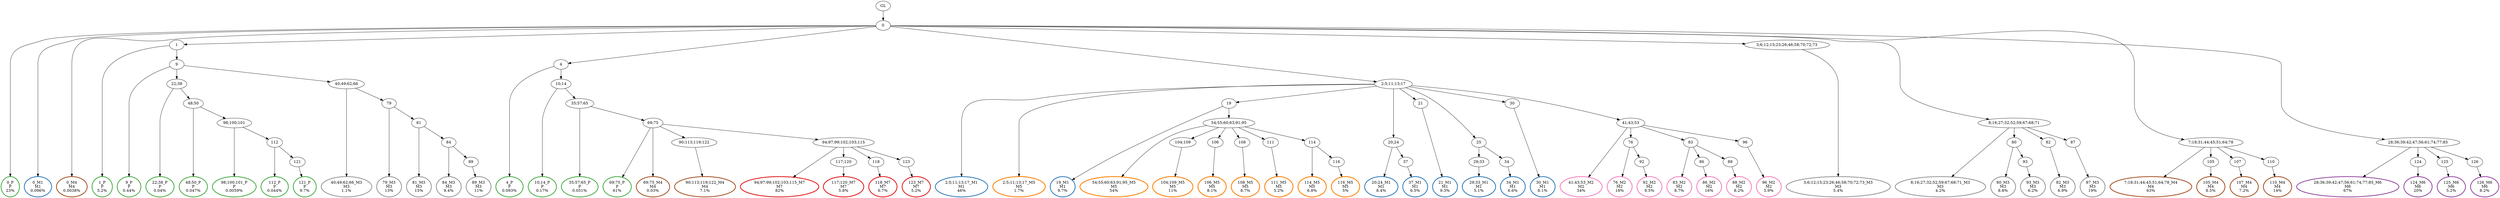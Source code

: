 digraph T {
	{
		rank=same
		119 [penwidth=3,colorscheme=set19,color=3,label="0_P\nP\n23%"]
		117 [penwidth=3,colorscheme=set19,color=3,label="1_P\nP\n5.2%"]
		115 [penwidth=3,colorscheme=set19,color=3,label="9_P\nP\n0.44%"]
		113 [penwidth=3,colorscheme=set19,color=3,label="22;38_P\nP\n0.04%"]
		111 [penwidth=3,colorscheme=set19,color=3,label="48;50_P\nP\n0.047%"]
		109 [penwidth=3,colorscheme=set19,color=3,label="98;100;101_P\nP\n0.0059%"]
		107 [penwidth=3,colorscheme=set19,color=3,label="112_P\nP\n0.044%"]
		105 [penwidth=3,colorscheme=set19,color=3,label="121_P\nP\n9.7%"]
		103 [penwidth=3,colorscheme=set19,color=3,label="4_P\nP\n0.093%"]
		101 [penwidth=3,colorscheme=set19,color=3,label="10;14_P\nP\n0.17%"]
		99 [penwidth=3,colorscheme=set19,color=3,label="35;57;65_P\nP\n0.051%"]
		97 [penwidth=3,colorscheme=set19,color=3,label="69;75_P\nP\n61%"]
		96 [penwidth=3,colorscheme=set19,color=2,label="0_M1\nM1\n0.096%"]
		94 [penwidth=3,colorscheme=set19,color=2,label="2;5;11;13;17_M1\nM1\n46%"]
		92 [penwidth=3,colorscheme=set19,color=2,label="19_M1\nM1\n9.7%"]
		90 [penwidth=3,colorscheme=set19,color=2,label="20;24_M1\nM1\n8.4%"]
		88 [penwidth=3,colorscheme=set19,color=2,label="37_M1\nM1\n6.5%"]
		86 [penwidth=3,colorscheme=set19,color=2,label="21_M1\nM1\n9.3%"]
		83 [penwidth=3,colorscheme=set19,color=2,label="29;33_M1\nM1\n5.1%"]
		81 [penwidth=3,colorscheme=set19,color=2,label="34_M1\nM1\n6.6%"]
		79 [penwidth=3,colorscheme=set19,color=2,label="30_M1\nM1\n8.1%"]
		77 [penwidth=3,colorscheme=set19,color=8,label="41;43;53_M2\nM2\n34%"]
		75 [penwidth=3,colorscheme=set19,color=8,label="76_M2\nM2\n18%"]
		73 [penwidth=3,colorscheme=set19,color=8,label="92_M2\nM2\n9.5%"]
		71 [penwidth=3,colorscheme=set19,color=8,label="83_M2\nM2\n8.7%"]
		69 [penwidth=3,colorscheme=set19,color=8,label="86_M2\nM2\n16%"]
		67 [penwidth=3,colorscheme=set19,color=8,label="88_M2\nM2\n8.2%"]
		65 [penwidth=3,colorscheme=set19,color=8,label="96_M2\nM2\n5.9%"]
		63 [penwidth=3,colorscheme=set19,color=9,label="40;49;62;66_M3\nM3\n1.1%"]
		61 [penwidth=3,colorscheme=set19,color=9,label="79_M3\nM3\n13%"]
		59 [penwidth=3,colorscheme=set19,color=9,label="81_M3\nM3\n15%"]
		57 [penwidth=3,colorscheme=set19,color=9,label="84_M3\nM3\n9.4%"]
		55 [penwidth=3,colorscheme=set19,color=9,label="89_M3\nM3\n11%"]
		53 [penwidth=3,colorscheme=set19,color=9,label="3;6;12;15;23;26;46;58;70;72;73_M3\nM3\n5.4%"]
		51 [penwidth=3,colorscheme=set19,color=9,label="8;16;27;32;52;59;67;68;71_M3\nM3\n4.2%"]
		49 [penwidth=3,colorscheme=set19,color=9,label="80_M3\nM3\n8.8%"]
		47 [penwidth=3,colorscheme=set19,color=9,label="93_M3\nM3\n6.2%"]
		45 [penwidth=3,colorscheme=set19,color=9,label="82_M3\nM3\n6.9%"]
		43 [penwidth=3,colorscheme=set19,color=9,label="87_M3\nM3\n19%"]
		42 [penwidth=3,colorscheme=set19,color=7,label="0_M4\nM4\n0.0038%"]
		41 [penwidth=3,colorscheme=set19,color=7,label="69;75_M4\nM4\n0.03%"]
		39 [penwidth=3,colorscheme=set19,color=7,label="90;113;119;122_M4\nM4\n7.1%"]
		37 [penwidth=3,colorscheme=set19,color=7,label="7;18;31;44;45;51;64;78_M4\nM4\n63%"]
		35 [penwidth=3,colorscheme=set19,color=7,label="105_M4\nM4\n8.5%"]
		33 [penwidth=3,colorscheme=set19,color=7,label="107_M4\nM4\n7.2%"]
		31 [penwidth=3,colorscheme=set19,color=7,label="110_M4\nM4\n14%"]
		30 [penwidth=3,colorscheme=set19,color=5,label="2;5;11;13;17_M5\nM5\n1.7%"]
		28 [penwidth=3,colorscheme=set19,color=5,label="54;55;60;63;91;95_M5\nM5\n54%"]
		26 [penwidth=3,colorscheme=set19,color=5,label="104;109_M5\nM5\n11%"]
		24 [penwidth=3,colorscheme=set19,color=5,label="106_M5\nM5\n8.1%"]
		22 [penwidth=3,colorscheme=set19,color=5,label="108_M5\nM5\n8.7%"]
		20 [penwidth=3,colorscheme=set19,color=5,label="111_M5\nM5\n5.2%"]
		18 [penwidth=3,colorscheme=set19,color=5,label="114_M5\nM5\n6.8%"]
		16 [penwidth=3,colorscheme=set19,color=5,label="116_M5\nM5\n5%"]
		14 [penwidth=3,colorscheme=set19,color=4,label="28;36;39;42;47;56;61;74;77;85_M6\nM6\n67%"]
		12 [penwidth=3,colorscheme=set19,color=4,label="124_M6\nM6\n20%"]
		10 [penwidth=3,colorscheme=set19,color=4,label="125_M6\nM6\n5.2%"]
		8 [penwidth=3,colorscheme=set19,color=4,label="126_M6\nM6\n8.2%"]
		6 [penwidth=3,colorscheme=set19,color=1,label="94;97;99;102;103;115_M7\nM7\n82%"]
		4 [penwidth=3,colorscheme=set19,color=1,label="117;120_M7\nM7\n5.8%"]
		2 [penwidth=3,colorscheme=set19,color=1,label="118_M7\nM7\n6.7%"]
		0 [penwidth=3,colorscheme=set19,color=1,label="123_M7\nM7\n5.2%"]
	}
	121 [label="GL"]
	120 [label="0"]
	118 [label="1"]
	116 [label="9"]
	114 [label="22;38"]
	112 [label="48;50"]
	110 [label="98;100;101"]
	108 [label="112"]
	106 [label="121"]
	104 [label="4"]
	102 [label="10;14"]
	100 [label="35;57;65"]
	98 [label="69;75"]
	95 [label="2;5;11;13;17"]
	93 [label="19"]
	91 [label="20;24"]
	89 [label="37"]
	87 [label="21"]
	85 [label="25"]
	84 [label="29;33"]
	82 [label="34"]
	80 [label="30"]
	78 [label="41;43;53"]
	76 [label="76"]
	74 [label="92"]
	72 [label="83"]
	70 [label="86"]
	68 [label="88"]
	66 [label="96"]
	64 [label="40;49;62;66"]
	62 [label="79"]
	60 [label="81"]
	58 [label="84"]
	56 [label="89"]
	54 [label="3;6;12;15;23;26;46;58;70;72;73"]
	52 [label="8;16;27;32;52;59;67;68;71"]
	50 [label="80"]
	48 [label="93"]
	46 [label="82"]
	44 [label="87"]
	40 [label="90;113;119;122"]
	38 [label="7;18;31;44;45;51;64;78"]
	36 [label="105"]
	34 [label="107"]
	32 [label="110"]
	29 [label="54;55;60;63;91;95"]
	27 [label="104;109"]
	25 [label="106"]
	23 [label="108"]
	21 [label="111"]
	19 [label="114"]
	17 [label="116"]
	15 [label="28;36;39;42;47;56;61;74;77;85"]
	13 [label="124"]
	11 [label="125"]
	9 [label="126"]
	7 [label="94;97;99;102;103;115"]
	5 [label="117;120"]
	3 [label="118"]
	1 [label="123"]
	121 -> 120
	120 -> 119
	120 -> 118
	120 -> 104
	120 -> 96
	120 -> 95
	120 -> 54
	120 -> 52
	120 -> 42
	120 -> 38
	120 -> 15
	118 -> 117
	118 -> 116
	116 -> 115
	116 -> 114
	116 -> 64
	114 -> 113
	114 -> 112
	112 -> 111
	112 -> 110
	110 -> 109
	110 -> 108
	108 -> 107
	108 -> 106
	106 -> 105
	104 -> 103
	104 -> 102
	102 -> 101
	102 -> 100
	100 -> 99
	100 -> 98
	98 -> 97
	98 -> 41
	98 -> 40
	98 -> 7
	95 -> 94
	95 -> 93
	95 -> 91
	95 -> 87
	95 -> 85
	95 -> 80
	95 -> 78
	95 -> 30
	93 -> 92
	93 -> 29
	91 -> 90
	91 -> 89
	89 -> 88
	87 -> 86
	85 -> 84
	85 -> 82
	84 -> 83
	82 -> 81
	80 -> 79
	78 -> 77
	78 -> 76
	78 -> 72
	78 -> 66
	76 -> 75
	76 -> 74
	74 -> 73
	72 -> 71
	72 -> 70
	72 -> 68
	70 -> 69
	68 -> 67
	66 -> 65
	64 -> 63
	64 -> 62
	62 -> 61
	62 -> 60
	60 -> 59
	60 -> 58
	58 -> 57
	58 -> 56
	56 -> 55
	54 -> 53
	52 -> 51
	52 -> 50
	52 -> 46
	52 -> 44
	50 -> 49
	50 -> 48
	48 -> 47
	46 -> 45
	44 -> 43
	40 -> 39
	38 -> 37
	38 -> 36
	38 -> 34
	38 -> 32
	36 -> 35
	34 -> 33
	32 -> 31
	29 -> 28
	29 -> 27
	29 -> 25
	29 -> 23
	29 -> 21
	29 -> 19
	27 -> 26
	25 -> 24
	23 -> 22
	21 -> 20
	19 -> 18
	19 -> 17
	17 -> 16
	15 -> 14
	15 -> 13
	15 -> 11
	15 -> 9
	13 -> 12
	11 -> 10
	9 -> 8
	7 -> 6
	7 -> 5
	7 -> 3
	7 -> 1
	5 -> 4
	3 -> 2
	1 -> 0
}
